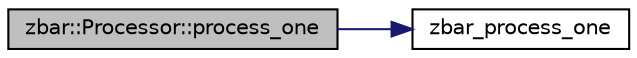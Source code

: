 digraph G
{
  edge [fontname="Helvetica",fontsize="10",labelfontname="Helvetica",labelfontsize="10"];
  node [fontname="Helvetica",fontsize="10",shape=record];
  rankdir=LR;
  Node1 [label="zbar::Processor::process_one",height=0.2,width=0.4,color="black", fillcolor="grey75", style="filled" fontcolor="black"];
  Node1 -> Node2 [color="midnightblue",fontsize="10",style="solid"];
  Node2 [label="zbar_process_one",height=0.2,width=0.4,color="black", fillcolor="white", style="filled",URL="$zbar_8h.html#a9a2fa47cf5cb2b748bbc77b5227f1f4a"];
}
